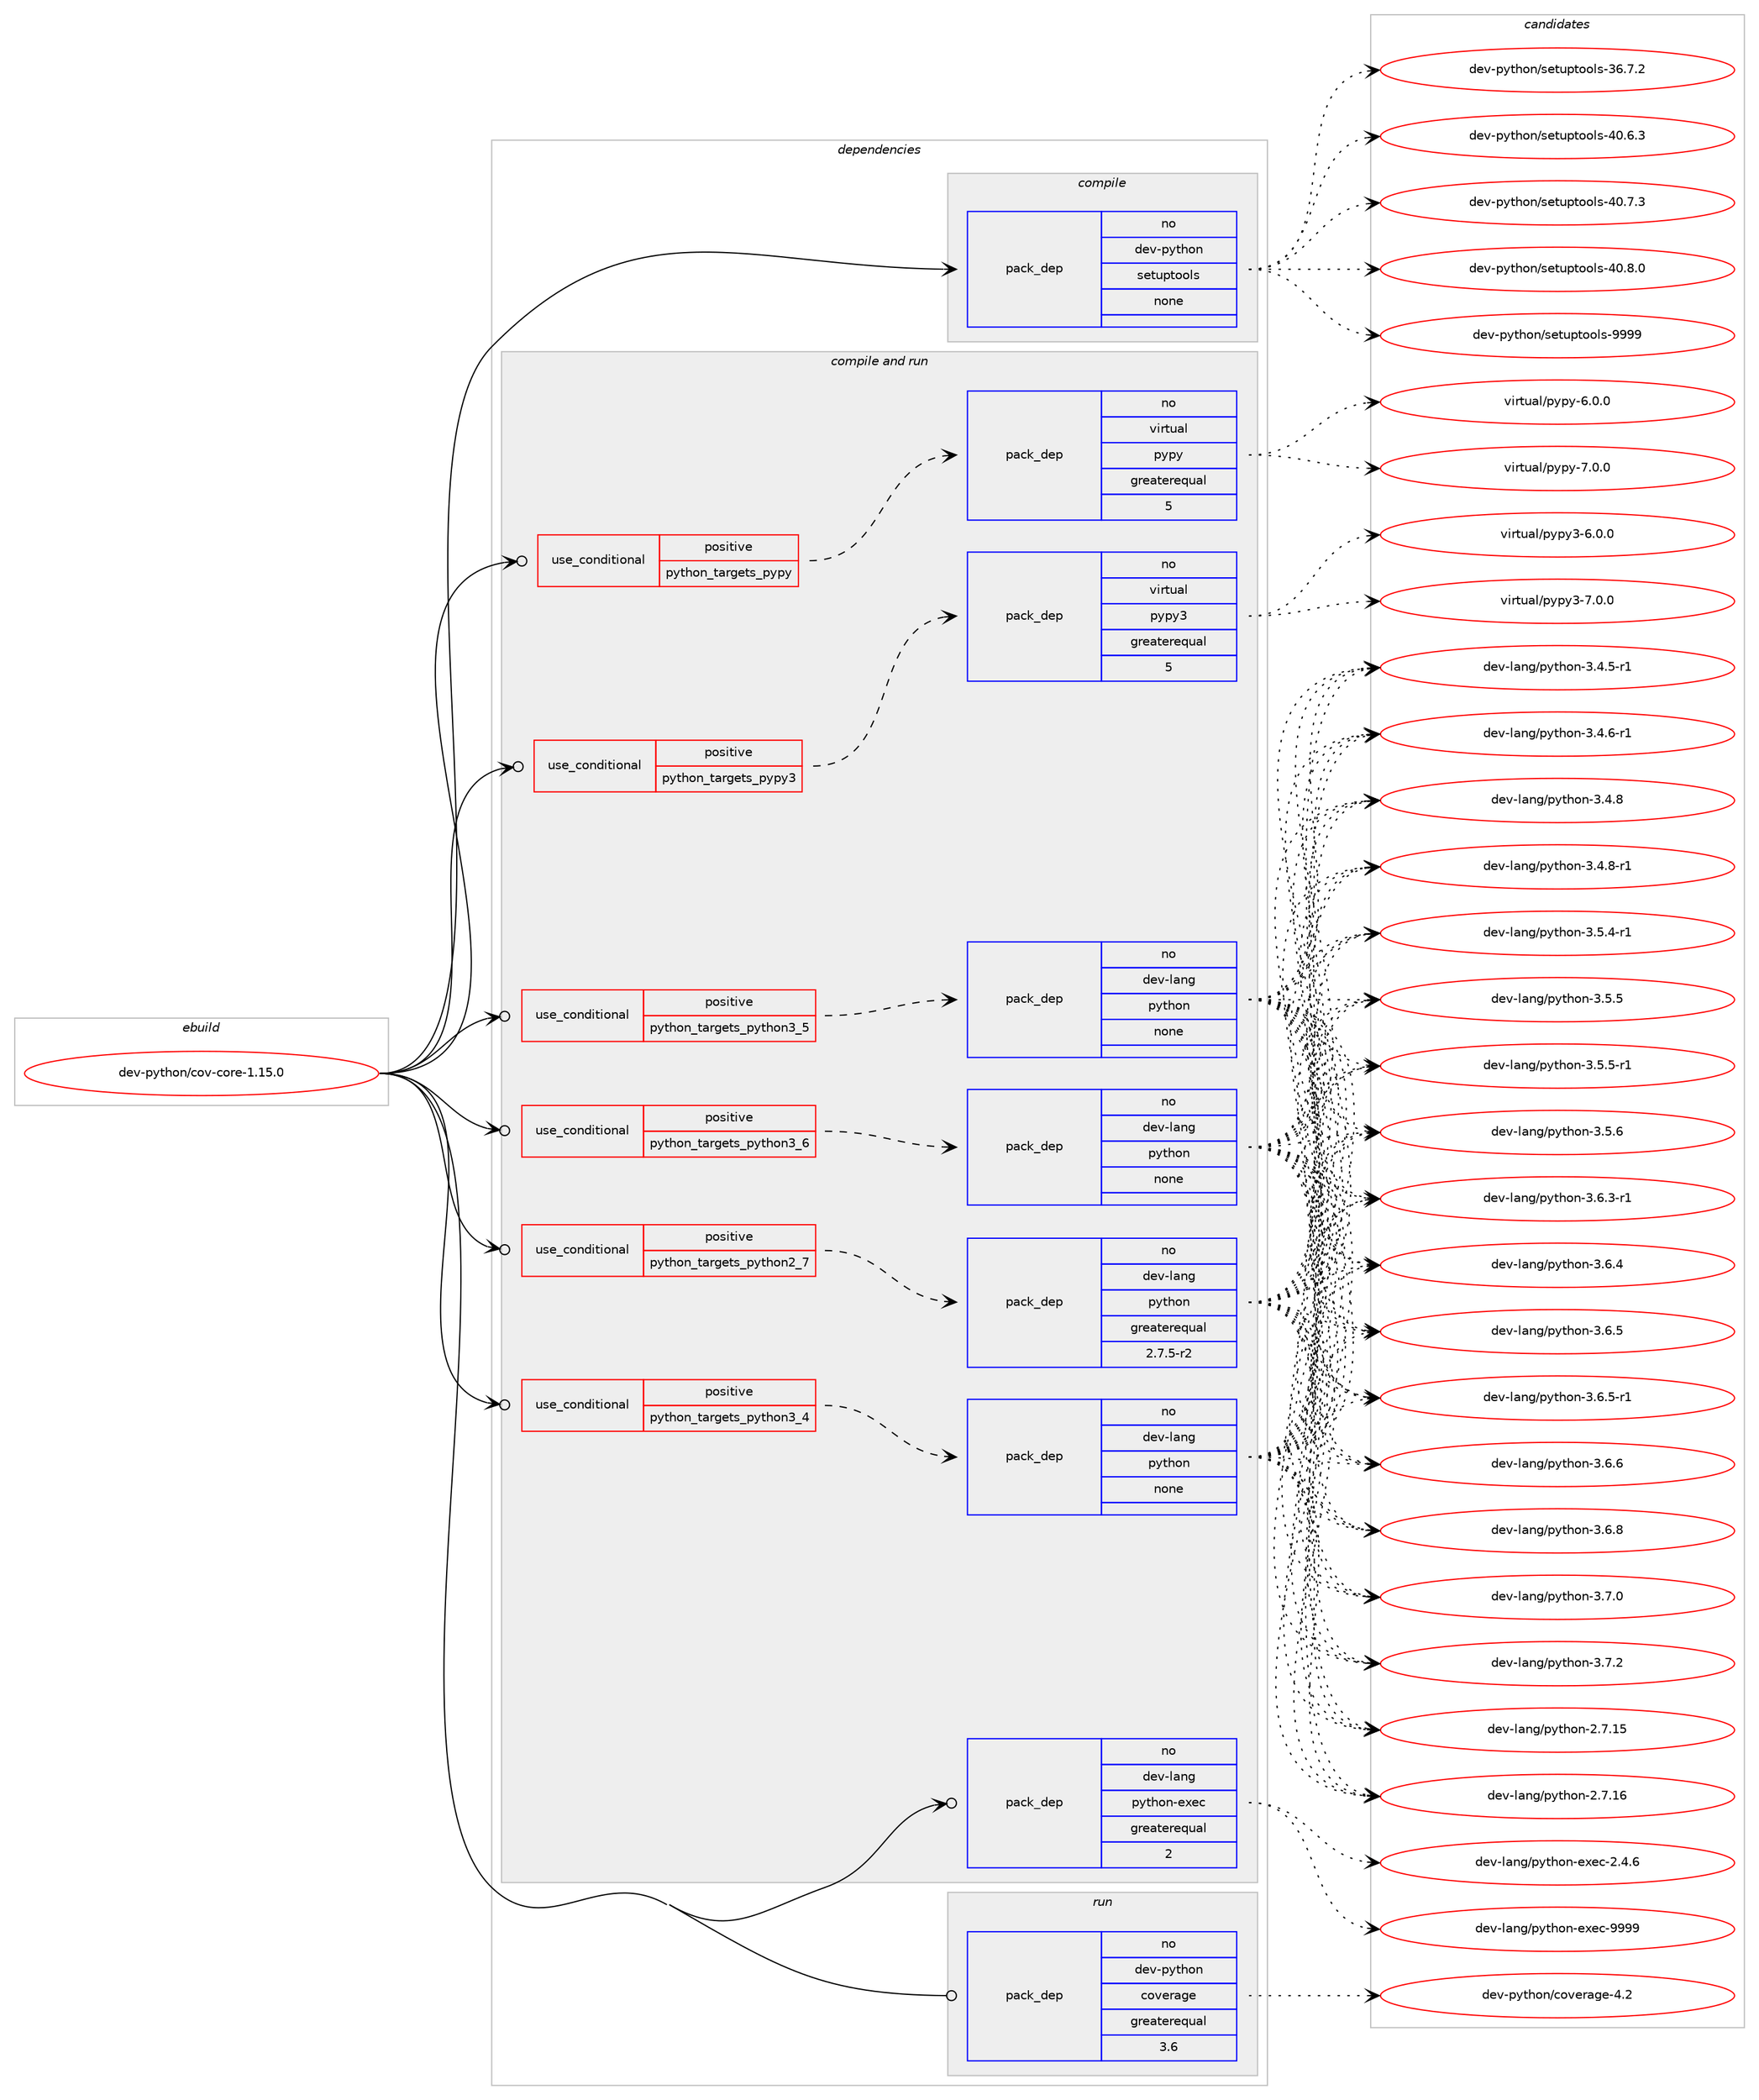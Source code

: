 digraph prolog {

# *************
# Graph options
# *************

newrank=true;
concentrate=true;
compound=true;
graph [rankdir=LR,fontname=Helvetica,fontsize=10,ranksep=1.5];#, ranksep=2.5, nodesep=0.2];
edge  [arrowhead=vee];
node  [fontname=Helvetica,fontsize=10];

# **********
# The ebuild
# **********

subgraph cluster_leftcol {
color=gray;
rank=same;
label=<<i>ebuild</i>>;
id [label="dev-python/cov-core-1.15.0", color=red, width=4, href="../dev-python/cov-core-1.15.0.svg"];
}

# ****************
# The dependencies
# ****************

subgraph cluster_midcol {
color=gray;
label=<<i>dependencies</i>>;
subgraph cluster_compile {
fillcolor="#eeeeee";
style=filled;
label=<<i>compile</i>>;
subgraph pack1008339 {
dependency1404290 [label=<<TABLE BORDER="0" CELLBORDER="1" CELLSPACING="0" CELLPADDING="4" WIDTH="220"><TR><TD ROWSPAN="6" CELLPADDING="30">pack_dep</TD></TR><TR><TD WIDTH="110">no</TD></TR><TR><TD>dev-python</TD></TR><TR><TD>setuptools</TD></TR><TR><TD>none</TD></TR><TR><TD></TD></TR></TABLE>>, shape=none, color=blue];
}
id:e -> dependency1404290:w [weight=20,style="solid",arrowhead="vee"];
}
subgraph cluster_compileandrun {
fillcolor="#eeeeee";
style=filled;
label=<<i>compile and run</i>>;
subgraph cond372716 {
dependency1404291 [label=<<TABLE BORDER="0" CELLBORDER="1" CELLSPACING="0" CELLPADDING="4"><TR><TD ROWSPAN="3" CELLPADDING="10">use_conditional</TD></TR><TR><TD>positive</TD></TR><TR><TD>python_targets_pypy</TD></TR></TABLE>>, shape=none, color=red];
subgraph pack1008340 {
dependency1404292 [label=<<TABLE BORDER="0" CELLBORDER="1" CELLSPACING="0" CELLPADDING="4" WIDTH="220"><TR><TD ROWSPAN="6" CELLPADDING="30">pack_dep</TD></TR><TR><TD WIDTH="110">no</TD></TR><TR><TD>virtual</TD></TR><TR><TD>pypy</TD></TR><TR><TD>greaterequal</TD></TR><TR><TD>5</TD></TR></TABLE>>, shape=none, color=blue];
}
dependency1404291:e -> dependency1404292:w [weight=20,style="dashed",arrowhead="vee"];
}
id:e -> dependency1404291:w [weight=20,style="solid",arrowhead="odotvee"];
subgraph cond372717 {
dependency1404293 [label=<<TABLE BORDER="0" CELLBORDER="1" CELLSPACING="0" CELLPADDING="4"><TR><TD ROWSPAN="3" CELLPADDING="10">use_conditional</TD></TR><TR><TD>positive</TD></TR><TR><TD>python_targets_pypy3</TD></TR></TABLE>>, shape=none, color=red];
subgraph pack1008341 {
dependency1404294 [label=<<TABLE BORDER="0" CELLBORDER="1" CELLSPACING="0" CELLPADDING="4" WIDTH="220"><TR><TD ROWSPAN="6" CELLPADDING="30">pack_dep</TD></TR><TR><TD WIDTH="110">no</TD></TR><TR><TD>virtual</TD></TR><TR><TD>pypy3</TD></TR><TR><TD>greaterequal</TD></TR><TR><TD>5</TD></TR></TABLE>>, shape=none, color=blue];
}
dependency1404293:e -> dependency1404294:w [weight=20,style="dashed",arrowhead="vee"];
}
id:e -> dependency1404293:w [weight=20,style="solid",arrowhead="odotvee"];
subgraph cond372718 {
dependency1404295 [label=<<TABLE BORDER="0" CELLBORDER="1" CELLSPACING="0" CELLPADDING="4"><TR><TD ROWSPAN="3" CELLPADDING="10">use_conditional</TD></TR><TR><TD>positive</TD></TR><TR><TD>python_targets_python2_7</TD></TR></TABLE>>, shape=none, color=red];
subgraph pack1008342 {
dependency1404296 [label=<<TABLE BORDER="0" CELLBORDER="1" CELLSPACING="0" CELLPADDING="4" WIDTH="220"><TR><TD ROWSPAN="6" CELLPADDING="30">pack_dep</TD></TR><TR><TD WIDTH="110">no</TD></TR><TR><TD>dev-lang</TD></TR><TR><TD>python</TD></TR><TR><TD>greaterequal</TD></TR><TR><TD>2.7.5-r2</TD></TR></TABLE>>, shape=none, color=blue];
}
dependency1404295:e -> dependency1404296:w [weight=20,style="dashed",arrowhead="vee"];
}
id:e -> dependency1404295:w [weight=20,style="solid",arrowhead="odotvee"];
subgraph cond372719 {
dependency1404297 [label=<<TABLE BORDER="0" CELLBORDER="1" CELLSPACING="0" CELLPADDING="4"><TR><TD ROWSPAN="3" CELLPADDING="10">use_conditional</TD></TR><TR><TD>positive</TD></TR><TR><TD>python_targets_python3_4</TD></TR></TABLE>>, shape=none, color=red];
subgraph pack1008343 {
dependency1404298 [label=<<TABLE BORDER="0" CELLBORDER="1" CELLSPACING="0" CELLPADDING="4" WIDTH="220"><TR><TD ROWSPAN="6" CELLPADDING="30">pack_dep</TD></TR><TR><TD WIDTH="110">no</TD></TR><TR><TD>dev-lang</TD></TR><TR><TD>python</TD></TR><TR><TD>none</TD></TR><TR><TD></TD></TR></TABLE>>, shape=none, color=blue];
}
dependency1404297:e -> dependency1404298:w [weight=20,style="dashed",arrowhead="vee"];
}
id:e -> dependency1404297:w [weight=20,style="solid",arrowhead="odotvee"];
subgraph cond372720 {
dependency1404299 [label=<<TABLE BORDER="0" CELLBORDER="1" CELLSPACING="0" CELLPADDING="4"><TR><TD ROWSPAN="3" CELLPADDING="10">use_conditional</TD></TR><TR><TD>positive</TD></TR><TR><TD>python_targets_python3_5</TD></TR></TABLE>>, shape=none, color=red];
subgraph pack1008344 {
dependency1404300 [label=<<TABLE BORDER="0" CELLBORDER="1" CELLSPACING="0" CELLPADDING="4" WIDTH="220"><TR><TD ROWSPAN="6" CELLPADDING="30">pack_dep</TD></TR><TR><TD WIDTH="110">no</TD></TR><TR><TD>dev-lang</TD></TR><TR><TD>python</TD></TR><TR><TD>none</TD></TR><TR><TD></TD></TR></TABLE>>, shape=none, color=blue];
}
dependency1404299:e -> dependency1404300:w [weight=20,style="dashed",arrowhead="vee"];
}
id:e -> dependency1404299:w [weight=20,style="solid",arrowhead="odotvee"];
subgraph cond372721 {
dependency1404301 [label=<<TABLE BORDER="0" CELLBORDER="1" CELLSPACING="0" CELLPADDING="4"><TR><TD ROWSPAN="3" CELLPADDING="10">use_conditional</TD></TR><TR><TD>positive</TD></TR><TR><TD>python_targets_python3_6</TD></TR></TABLE>>, shape=none, color=red];
subgraph pack1008345 {
dependency1404302 [label=<<TABLE BORDER="0" CELLBORDER="1" CELLSPACING="0" CELLPADDING="4" WIDTH="220"><TR><TD ROWSPAN="6" CELLPADDING="30">pack_dep</TD></TR><TR><TD WIDTH="110">no</TD></TR><TR><TD>dev-lang</TD></TR><TR><TD>python</TD></TR><TR><TD>none</TD></TR><TR><TD></TD></TR></TABLE>>, shape=none, color=blue];
}
dependency1404301:e -> dependency1404302:w [weight=20,style="dashed",arrowhead="vee"];
}
id:e -> dependency1404301:w [weight=20,style="solid",arrowhead="odotvee"];
subgraph pack1008346 {
dependency1404303 [label=<<TABLE BORDER="0" CELLBORDER="1" CELLSPACING="0" CELLPADDING="4" WIDTH="220"><TR><TD ROWSPAN="6" CELLPADDING="30">pack_dep</TD></TR><TR><TD WIDTH="110">no</TD></TR><TR><TD>dev-lang</TD></TR><TR><TD>python-exec</TD></TR><TR><TD>greaterequal</TD></TR><TR><TD>2</TD></TR></TABLE>>, shape=none, color=blue];
}
id:e -> dependency1404303:w [weight=20,style="solid",arrowhead="odotvee"];
}
subgraph cluster_run {
fillcolor="#eeeeee";
style=filled;
label=<<i>run</i>>;
subgraph pack1008347 {
dependency1404304 [label=<<TABLE BORDER="0" CELLBORDER="1" CELLSPACING="0" CELLPADDING="4" WIDTH="220"><TR><TD ROWSPAN="6" CELLPADDING="30">pack_dep</TD></TR><TR><TD WIDTH="110">no</TD></TR><TR><TD>dev-python</TD></TR><TR><TD>coverage</TD></TR><TR><TD>greaterequal</TD></TR><TR><TD>3.6</TD></TR></TABLE>>, shape=none, color=blue];
}
id:e -> dependency1404304:w [weight=20,style="solid",arrowhead="odot"];
}
}

# **************
# The candidates
# **************

subgraph cluster_choices {
rank=same;
color=gray;
label=<<i>candidates</i>>;

subgraph choice1008339 {
color=black;
nodesep=1;
choice100101118451121211161041111104711510111611711211611111110811545515446554650 [label="dev-python/setuptools-36.7.2", color=red, width=4,href="../dev-python/setuptools-36.7.2.svg"];
choice100101118451121211161041111104711510111611711211611111110811545524846544651 [label="dev-python/setuptools-40.6.3", color=red, width=4,href="../dev-python/setuptools-40.6.3.svg"];
choice100101118451121211161041111104711510111611711211611111110811545524846554651 [label="dev-python/setuptools-40.7.3", color=red, width=4,href="../dev-python/setuptools-40.7.3.svg"];
choice100101118451121211161041111104711510111611711211611111110811545524846564648 [label="dev-python/setuptools-40.8.0", color=red, width=4,href="../dev-python/setuptools-40.8.0.svg"];
choice10010111845112121116104111110471151011161171121161111111081154557575757 [label="dev-python/setuptools-9999", color=red, width=4,href="../dev-python/setuptools-9999.svg"];
dependency1404290:e -> choice100101118451121211161041111104711510111611711211611111110811545515446554650:w [style=dotted,weight="100"];
dependency1404290:e -> choice100101118451121211161041111104711510111611711211611111110811545524846544651:w [style=dotted,weight="100"];
dependency1404290:e -> choice100101118451121211161041111104711510111611711211611111110811545524846554651:w [style=dotted,weight="100"];
dependency1404290:e -> choice100101118451121211161041111104711510111611711211611111110811545524846564648:w [style=dotted,weight="100"];
dependency1404290:e -> choice10010111845112121116104111110471151011161171121161111111081154557575757:w [style=dotted,weight="100"];
}
subgraph choice1008340 {
color=black;
nodesep=1;
choice1181051141161179710847112121112121455446484648 [label="virtual/pypy-6.0.0", color=red, width=4,href="../virtual/pypy-6.0.0.svg"];
choice1181051141161179710847112121112121455546484648 [label="virtual/pypy-7.0.0", color=red, width=4,href="../virtual/pypy-7.0.0.svg"];
dependency1404292:e -> choice1181051141161179710847112121112121455446484648:w [style=dotted,weight="100"];
dependency1404292:e -> choice1181051141161179710847112121112121455546484648:w [style=dotted,weight="100"];
}
subgraph choice1008341 {
color=black;
nodesep=1;
choice118105114116117971084711212111212151455446484648 [label="virtual/pypy3-6.0.0", color=red, width=4,href="../virtual/pypy3-6.0.0.svg"];
choice118105114116117971084711212111212151455546484648 [label="virtual/pypy3-7.0.0", color=red, width=4,href="../virtual/pypy3-7.0.0.svg"];
dependency1404294:e -> choice118105114116117971084711212111212151455446484648:w [style=dotted,weight="100"];
dependency1404294:e -> choice118105114116117971084711212111212151455546484648:w [style=dotted,weight="100"];
}
subgraph choice1008342 {
color=black;
nodesep=1;
choice10010111845108971101034711212111610411111045504655464953 [label="dev-lang/python-2.7.15", color=red, width=4,href="../dev-lang/python-2.7.15.svg"];
choice10010111845108971101034711212111610411111045504655464954 [label="dev-lang/python-2.7.16", color=red, width=4,href="../dev-lang/python-2.7.16.svg"];
choice1001011184510897110103471121211161041111104551465246534511449 [label="dev-lang/python-3.4.5-r1", color=red, width=4,href="../dev-lang/python-3.4.5-r1.svg"];
choice1001011184510897110103471121211161041111104551465246544511449 [label="dev-lang/python-3.4.6-r1", color=red, width=4,href="../dev-lang/python-3.4.6-r1.svg"];
choice100101118451089711010347112121116104111110455146524656 [label="dev-lang/python-3.4.8", color=red, width=4,href="../dev-lang/python-3.4.8.svg"];
choice1001011184510897110103471121211161041111104551465246564511449 [label="dev-lang/python-3.4.8-r1", color=red, width=4,href="../dev-lang/python-3.4.8-r1.svg"];
choice1001011184510897110103471121211161041111104551465346524511449 [label="dev-lang/python-3.5.4-r1", color=red, width=4,href="../dev-lang/python-3.5.4-r1.svg"];
choice100101118451089711010347112121116104111110455146534653 [label="dev-lang/python-3.5.5", color=red, width=4,href="../dev-lang/python-3.5.5.svg"];
choice1001011184510897110103471121211161041111104551465346534511449 [label="dev-lang/python-3.5.5-r1", color=red, width=4,href="../dev-lang/python-3.5.5-r1.svg"];
choice100101118451089711010347112121116104111110455146534654 [label="dev-lang/python-3.5.6", color=red, width=4,href="../dev-lang/python-3.5.6.svg"];
choice1001011184510897110103471121211161041111104551465446514511449 [label="dev-lang/python-3.6.3-r1", color=red, width=4,href="../dev-lang/python-3.6.3-r1.svg"];
choice100101118451089711010347112121116104111110455146544652 [label="dev-lang/python-3.6.4", color=red, width=4,href="../dev-lang/python-3.6.4.svg"];
choice100101118451089711010347112121116104111110455146544653 [label="dev-lang/python-3.6.5", color=red, width=4,href="../dev-lang/python-3.6.5.svg"];
choice1001011184510897110103471121211161041111104551465446534511449 [label="dev-lang/python-3.6.5-r1", color=red, width=4,href="../dev-lang/python-3.6.5-r1.svg"];
choice100101118451089711010347112121116104111110455146544654 [label="dev-lang/python-3.6.6", color=red, width=4,href="../dev-lang/python-3.6.6.svg"];
choice100101118451089711010347112121116104111110455146544656 [label="dev-lang/python-3.6.8", color=red, width=4,href="../dev-lang/python-3.6.8.svg"];
choice100101118451089711010347112121116104111110455146554648 [label="dev-lang/python-3.7.0", color=red, width=4,href="../dev-lang/python-3.7.0.svg"];
choice100101118451089711010347112121116104111110455146554650 [label="dev-lang/python-3.7.2", color=red, width=4,href="../dev-lang/python-3.7.2.svg"];
dependency1404296:e -> choice10010111845108971101034711212111610411111045504655464953:w [style=dotted,weight="100"];
dependency1404296:e -> choice10010111845108971101034711212111610411111045504655464954:w [style=dotted,weight="100"];
dependency1404296:e -> choice1001011184510897110103471121211161041111104551465246534511449:w [style=dotted,weight="100"];
dependency1404296:e -> choice1001011184510897110103471121211161041111104551465246544511449:w [style=dotted,weight="100"];
dependency1404296:e -> choice100101118451089711010347112121116104111110455146524656:w [style=dotted,weight="100"];
dependency1404296:e -> choice1001011184510897110103471121211161041111104551465246564511449:w [style=dotted,weight="100"];
dependency1404296:e -> choice1001011184510897110103471121211161041111104551465346524511449:w [style=dotted,weight="100"];
dependency1404296:e -> choice100101118451089711010347112121116104111110455146534653:w [style=dotted,weight="100"];
dependency1404296:e -> choice1001011184510897110103471121211161041111104551465346534511449:w [style=dotted,weight="100"];
dependency1404296:e -> choice100101118451089711010347112121116104111110455146534654:w [style=dotted,weight="100"];
dependency1404296:e -> choice1001011184510897110103471121211161041111104551465446514511449:w [style=dotted,weight="100"];
dependency1404296:e -> choice100101118451089711010347112121116104111110455146544652:w [style=dotted,weight="100"];
dependency1404296:e -> choice100101118451089711010347112121116104111110455146544653:w [style=dotted,weight="100"];
dependency1404296:e -> choice1001011184510897110103471121211161041111104551465446534511449:w [style=dotted,weight="100"];
dependency1404296:e -> choice100101118451089711010347112121116104111110455146544654:w [style=dotted,weight="100"];
dependency1404296:e -> choice100101118451089711010347112121116104111110455146544656:w [style=dotted,weight="100"];
dependency1404296:e -> choice100101118451089711010347112121116104111110455146554648:w [style=dotted,weight="100"];
dependency1404296:e -> choice100101118451089711010347112121116104111110455146554650:w [style=dotted,weight="100"];
}
subgraph choice1008343 {
color=black;
nodesep=1;
choice10010111845108971101034711212111610411111045504655464953 [label="dev-lang/python-2.7.15", color=red, width=4,href="../dev-lang/python-2.7.15.svg"];
choice10010111845108971101034711212111610411111045504655464954 [label="dev-lang/python-2.7.16", color=red, width=4,href="../dev-lang/python-2.7.16.svg"];
choice1001011184510897110103471121211161041111104551465246534511449 [label="dev-lang/python-3.4.5-r1", color=red, width=4,href="../dev-lang/python-3.4.5-r1.svg"];
choice1001011184510897110103471121211161041111104551465246544511449 [label="dev-lang/python-3.4.6-r1", color=red, width=4,href="../dev-lang/python-3.4.6-r1.svg"];
choice100101118451089711010347112121116104111110455146524656 [label="dev-lang/python-3.4.8", color=red, width=4,href="../dev-lang/python-3.4.8.svg"];
choice1001011184510897110103471121211161041111104551465246564511449 [label="dev-lang/python-3.4.8-r1", color=red, width=4,href="../dev-lang/python-3.4.8-r1.svg"];
choice1001011184510897110103471121211161041111104551465346524511449 [label="dev-lang/python-3.5.4-r1", color=red, width=4,href="../dev-lang/python-3.5.4-r1.svg"];
choice100101118451089711010347112121116104111110455146534653 [label="dev-lang/python-3.5.5", color=red, width=4,href="../dev-lang/python-3.5.5.svg"];
choice1001011184510897110103471121211161041111104551465346534511449 [label="dev-lang/python-3.5.5-r1", color=red, width=4,href="../dev-lang/python-3.5.5-r1.svg"];
choice100101118451089711010347112121116104111110455146534654 [label="dev-lang/python-3.5.6", color=red, width=4,href="../dev-lang/python-3.5.6.svg"];
choice1001011184510897110103471121211161041111104551465446514511449 [label="dev-lang/python-3.6.3-r1", color=red, width=4,href="../dev-lang/python-3.6.3-r1.svg"];
choice100101118451089711010347112121116104111110455146544652 [label="dev-lang/python-3.6.4", color=red, width=4,href="../dev-lang/python-3.6.4.svg"];
choice100101118451089711010347112121116104111110455146544653 [label="dev-lang/python-3.6.5", color=red, width=4,href="../dev-lang/python-3.6.5.svg"];
choice1001011184510897110103471121211161041111104551465446534511449 [label="dev-lang/python-3.6.5-r1", color=red, width=4,href="../dev-lang/python-3.6.5-r1.svg"];
choice100101118451089711010347112121116104111110455146544654 [label="dev-lang/python-3.6.6", color=red, width=4,href="../dev-lang/python-3.6.6.svg"];
choice100101118451089711010347112121116104111110455146544656 [label="dev-lang/python-3.6.8", color=red, width=4,href="../dev-lang/python-3.6.8.svg"];
choice100101118451089711010347112121116104111110455146554648 [label="dev-lang/python-3.7.0", color=red, width=4,href="../dev-lang/python-3.7.0.svg"];
choice100101118451089711010347112121116104111110455146554650 [label="dev-lang/python-3.7.2", color=red, width=4,href="../dev-lang/python-3.7.2.svg"];
dependency1404298:e -> choice10010111845108971101034711212111610411111045504655464953:w [style=dotted,weight="100"];
dependency1404298:e -> choice10010111845108971101034711212111610411111045504655464954:w [style=dotted,weight="100"];
dependency1404298:e -> choice1001011184510897110103471121211161041111104551465246534511449:w [style=dotted,weight="100"];
dependency1404298:e -> choice1001011184510897110103471121211161041111104551465246544511449:w [style=dotted,weight="100"];
dependency1404298:e -> choice100101118451089711010347112121116104111110455146524656:w [style=dotted,weight="100"];
dependency1404298:e -> choice1001011184510897110103471121211161041111104551465246564511449:w [style=dotted,weight="100"];
dependency1404298:e -> choice1001011184510897110103471121211161041111104551465346524511449:w [style=dotted,weight="100"];
dependency1404298:e -> choice100101118451089711010347112121116104111110455146534653:w [style=dotted,weight="100"];
dependency1404298:e -> choice1001011184510897110103471121211161041111104551465346534511449:w [style=dotted,weight="100"];
dependency1404298:e -> choice100101118451089711010347112121116104111110455146534654:w [style=dotted,weight="100"];
dependency1404298:e -> choice1001011184510897110103471121211161041111104551465446514511449:w [style=dotted,weight="100"];
dependency1404298:e -> choice100101118451089711010347112121116104111110455146544652:w [style=dotted,weight="100"];
dependency1404298:e -> choice100101118451089711010347112121116104111110455146544653:w [style=dotted,weight="100"];
dependency1404298:e -> choice1001011184510897110103471121211161041111104551465446534511449:w [style=dotted,weight="100"];
dependency1404298:e -> choice100101118451089711010347112121116104111110455146544654:w [style=dotted,weight="100"];
dependency1404298:e -> choice100101118451089711010347112121116104111110455146544656:w [style=dotted,weight="100"];
dependency1404298:e -> choice100101118451089711010347112121116104111110455146554648:w [style=dotted,weight="100"];
dependency1404298:e -> choice100101118451089711010347112121116104111110455146554650:w [style=dotted,weight="100"];
}
subgraph choice1008344 {
color=black;
nodesep=1;
choice10010111845108971101034711212111610411111045504655464953 [label="dev-lang/python-2.7.15", color=red, width=4,href="../dev-lang/python-2.7.15.svg"];
choice10010111845108971101034711212111610411111045504655464954 [label="dev-lang/python-2.7.16", color=red, width=4,href="../dev-lang/python-2.7.16.svg"];
choice1001011184510897110103471121211161041111104551465246534511449 [label="dev-lang/python-3.4.5-r1", color=red, width=4,href="../dev-lang/python-3.4.5-r1.svg"];
choice1001011184510897110103471121211161041111104551465246544511449 [label="dev-lang/python-3.4.6-r1", color=red, width=4,href="../dev-lang/python-3.4.6-r1.svg"];
choice100101118451089711010347112121116104111110455146524656 [label="dev-lang/python-3.4.8", color=red, width=4,href="../dev-lang/python-3.4.8.svg"];
choice1001011184510897110103471121211161041111104551465246564511449 [label="dev-lang/python-3.4.8-r1", color=red, width=4,href="../dev-lang/python-3.4.8-r1.svg"];
choice1001011184510897110103471121211161041111104551465346524511449 [label="dev-lang/python-3.5.4-r1", color=red, width=4,href="../dev-lang/python-3.5.4-r1.svg"];
choice100101118451089711010347112121116104111110455146534653 [label="dev-lang/python-3.5.5", color=red, width=4,href="../dev-lang/python-3.5.5.svg"];
choice1001011184510897110103471121211161041111104551465346534511449 [label="dev-lang/python-3.5.5-r1", color=red, width=4,href="../dev-lang/python-3.5.5-r1.svg"];
choice100101118451089711010347112121116104111110455146534654 [label="dev-lang/python-3.5.6", color=red, width=4,href="../dev-lang/python-3.5.6.svg"];
choice1001011184510897110103471121211161041111104551465446514511449 [label="dev-lang/python-3.6.3-r1", color=red, width=4,href="../dev-lang/python-3.6.3-r1.svg"];
choice100101118451089711010347112121116104111110455146544652 [label="dev-lang/python-3.6.4", color=red, width=4,href="../dev-lang/python-3.6.4.svg"];
choice100101118451089711010347112121116104111110455146544653 [label="dev-lang/python-3.6.5", color=red, width=4,href="../dev-lang/python-3.6.5.svg"];
choice1001011184510897110103471121211161041111104551465446534511449 [label="dev-lang/python-3.6.5-r1", color=red, width=4,href="../dev-lang/python-3.6.5-r1.svg"];
choice100101118451089711010347112121116104111110455146544654 [label="dev-lang/python-3.6.6", color=red, width=4,href="../dev-lang/python-3.6.6.svg"];
choice100101118451089711010347112121116104111110455146544656 [label="dev-lang/python-3.6.8", color=red, width=4,href="../dev-lang/python-3.6.8.svg"];
choice100101118451089711010347112121116104111110455146554648 [label="dev-lang/python-3.7.0", color=red, width=4,href="../dev-lang/python-3.7.0.svg"];
choice100101118451089711010347112121116104111110455146554650 [label="dev-lang/python-3.7.2", color=red, width=4,href="../dev-lang/python-3.7.2.svg"];
dependency1404300:e -> choice10010111845108971101034711212111610411111045504655464953:w [style=dotted,weight="100"];
dependency1404300:e -> choice10010111845108971101034711212111610411111045504655464954:w [style=dotted,weight="100"];
dependency1404300:e -> choice1001011184510897110103471121211161041111104551465246534511449:w [style=dotted,weight="100"];
dependency1404300:e -> choice1001011184510897110103471121211161041111104551465246544511449:w [style=dotted,weight="100"];
dependency1404300:e -> choice100101118451089711010347112121116104111110455146524656:w [style=dotted,weight="100"];
dependency1404300:e -> choice1001011184510897110103471121211161041111104551465246564511449:w [style=dotted,weight="100"];
dependency1404300:e -> choice1001011184510897110103471121211161041111104551465346524511449:w [style=dotted,weight="100"];
dependency1404300:e -> choice100101118451089711010347112121116104111110455146534653:w [style=dotted,weight="100"];
dependency1404300:e -> choice1001011184510897110103471121211161041111104551465346534511449:w [style=dotted,weight="100"];
dependency1404300:e -> choice100101118451089711010347112121116104111110455146534654:w [style=dotted,weight="100"];
dependency1404300:e -> choice1001011184510897110103471121211161041111104551465446514511449:w [style=dotted,weight="100"];
dependency1404300:e -> choice100101118451089711010347112121116104111110455146544652:w [style=dotted,weight="100"];
dependency1404300:e -> choice100101118451089711010347112121116104111110455146544653:w [style=dotted,weight="100"];
dependency1404300:e -> choice1001011184510897110103471121211161041111104551465446534511449:w [style=dotted,weight="100"];
dependency1404300:e -> choice100101118451089711010347112121116104111110455146544654:w [style=dotted,weight="100"];
dependency1404300:e -> choice100101118451089711010347112121116104111110455146544656:w [style=dotted,weight="100"];
dependency1404300:e -> choice100101118451089711010347112121116104111110455146554648:w [style=dotted,weight="100"];
dependency1404300:e -> choice100101118451089711010347112121116104111110455146554650:w [style=dotted,weight="100"];
}
subgraph choice1008345 {
color=black;
nodesep=1;
choice10010111845108971101034711212111610411111045504655464953 [label="dev-lang/python-2.7.15", color=red, width=4,href="../dev-lang/python-2.7.15.svg"];
choice10010111845108971101034711212111610411111045504655464954 [label="dev-lang/python-2.7.16", color=red, width=4,href="../dev-lang/python-2.7.16.svg"];
choice1001011184510897110103471121211161041111104551465246534511449 [label="dev-lang/python-3.4.5-r1", color=red, width=4,href="../dev-lang/python-3.4.5-r1.svg"];
choice1001011184510897110103471121211161041111104551465246544511449 [label="dev-lang/python-3.4.6-r1", color=red, width=4,href="../dev-lang/python-3.4.6-r1.svg"];
choice100101118451089711010347112121116104111110455146524656 [label="dev-lang/python-3.4.8", color=red, width=4,href="../dev-lang/python-3.4.8.svg"];
choice1001011184510897110103471121211161041111104551465246564511449 [label="dev-lang/python-3.4.8-r1", color=red, width=4,href="../dev-lang/python-3.4.8-r1.svg"];
choice1001011184510897110103471121211161041111104551465346524511449 [label="dev-lang/python-3.5.4-r1", color=red, width=4,href="../dev-lang/python-3.5.4-r1.svg"];
choice100101118451089711010347112121116104111110455146534653 [label="dev-lang/python-3.5.5", color=red, width=4,href="../dev-lang/python-3.5.5.svg"];
choice1001011184510897110103471121211161041111104551465346534511449 [label="dev-lang/python-3.5.5-r1", color=red, width=4,href="../dev-lang/python-3.5.5-r1.svg"];
choice100101118451089711010347112121116104111110455146534654 [label="dev-lang/python-3.5.6", color=red, width=4,href="../dev-lang/python-3.5.6.svg"];
choice1001011184510897110103471121211161041111104551465446514511449 [label="dev-lang/python-3.6.3-r1", color=red, width=4,href="../dev-lang/python-3.6.3-r1.svg"];
choice100101118451089711010347112121116104111110455146544652 [label="dev-lang/python-3.6.4", color=red, width=4,href="../dev-lang/python-3.6.4.svg"];
choice100101118451089711010347112121116104111110455146544653 [label="dev-lang/python-3.6.5", color=red, width=4,href="../dev-lang/python-3.6.5.svg"];
choice1001011184510897110103471121211161041111104551465446534511449 [label="dev-lang/python-3.6.5-r1", color=red, width=4,href="../dev-lang/python-3.6.5-r1.svg"];
choice100101118451089711010347112121116104111110455146544654 [label="dev-lang/python-3.6.6", color=red, width=4,href="../dev-lang/python-3.6.6.svg"];
choice100101118451089711010347112121116104111110455146544656 [label="dev-lang/python-3.6.8", color=red, width=4,href="../dev-lang/python-3.6.8.svg"];
choice100101118451089711010347112121116104111110455146554648 [label="dev-lang/python-3.7.0", color=red, width=4,href="../dev-lang/python-3.7.0.svg"];
choice100101118451089711010347112121116104111110455146554650 [label="dev-lang/python-3.7.2", color=red, width=4,href="../dev-lang/python-3.7.2.svg"];
dependency1404302:e -> choice10010111845108971101034711212111610411111045504655464953:w [style=dotted,weight="100"];
dependency1404302:e -> choice10010111845108971101034711212111610411111045504655464954:w [style=dotted,weight="100"];
dependency1404302:e -> choice1001011184510897110103471121211161041111104551465246534511449:w [style=dotted,weight="100"];
dependency1404302:e -> choice1001011184510897110103471121211161041111104551465246544511449:w [style=dotted,weight="100"];
dependency1404302:e -> choice100101118451089711010347112121116104111110455146524656:w [style=dotted,weight="100"];
dependency1404302:e -> choice1001011184510897110103471121211161041111104551465246564511449:w [style=dotted,weight="100"];
dependency1404302:e -> choice1001011184510897110103471121211161041111104551465346524511449:w [style=dotted,weight="100"];
dependency1404302:e -> choice100101118451089711010347112121116104111110455146534653:w [style=dotted,weight="100"];
dependency1404302:e -> choice1001011184510897110103471121211161041111104551465346534511449:w [style=dotted,weight="100"];
dependency1404302:e -> choice100101118451089711010347112121116104111110455146534654:w [style=dotted,weight="100"];
dependency1404302:e -> choice1001011184510897110103471121211161041111104551465446514511449:w [style=dotted,weight="100"];
dependency1404302:e -> choice100101118451089711010347112121116104111110455146544652:w [style=dotted,weight="100"];
dependency1404302:e -> choice100101118451089711010347112121116104111110455146544653:w [style=dotted,weight="100"];
dependency1404302:e -> choice1001011184510897110103471121211161041111104551465446534511449:w [style=dotted,weight="100"];
dependency1404302:e -> choice100101118451089711010347112121116104111110455146544654:w [style=dotted,weight="100"];
dependency1404302:e -> choice100101118451089711010347112121116104111110455146544656:w [style=dotted,weight="100"];
dependency1404302:e -> choice100101118451089711010347112121116104111110455146554648:w [style=dotted,weight="100"];
dependency1404302:e -> choice100101118451089711010347112121116104111110455146554650:w [style=dotted,weight="100"];
}
subgraph choice1008346 {
color=black;
nodesep=1;
choice1001011184510897110103471121211161041111104510112010199455046524654 [label="dev-lang/python-exec-2.4.6", color=red, width=4,href="../dev-lang/python-exec-2.4.6.svg"];
choice10010111845108971101034711212111610411111045101120101994557575757 [label="dev-lang/python-exec-9999", color=red, width=4,href="../dev-lang/python-exec-9999.svg"];
dependency1404303:e -> choice1001011184510897110103471121211161041111104510112010199455046524654:w [style=dotted,weight="100"];
dependency1404303:e -> choice10010111845108971101034711212111610411111045101120101994557575757:w [style=dotted,weight="100"];
}
subgraph choice1008347 {
color=black;
nodesep=1;
choice1001011184511212111610411111047991111181011149710310145524650 [label="dev-python/coverage-4.2", color=red, width=4,href="../dev-python/coverage-4.2.svg"];
dependency1404304:e -> choice1001011184511212111610411111047991111181011149710310145524650:w [style=dotted,weight="100"];
}
}

}
